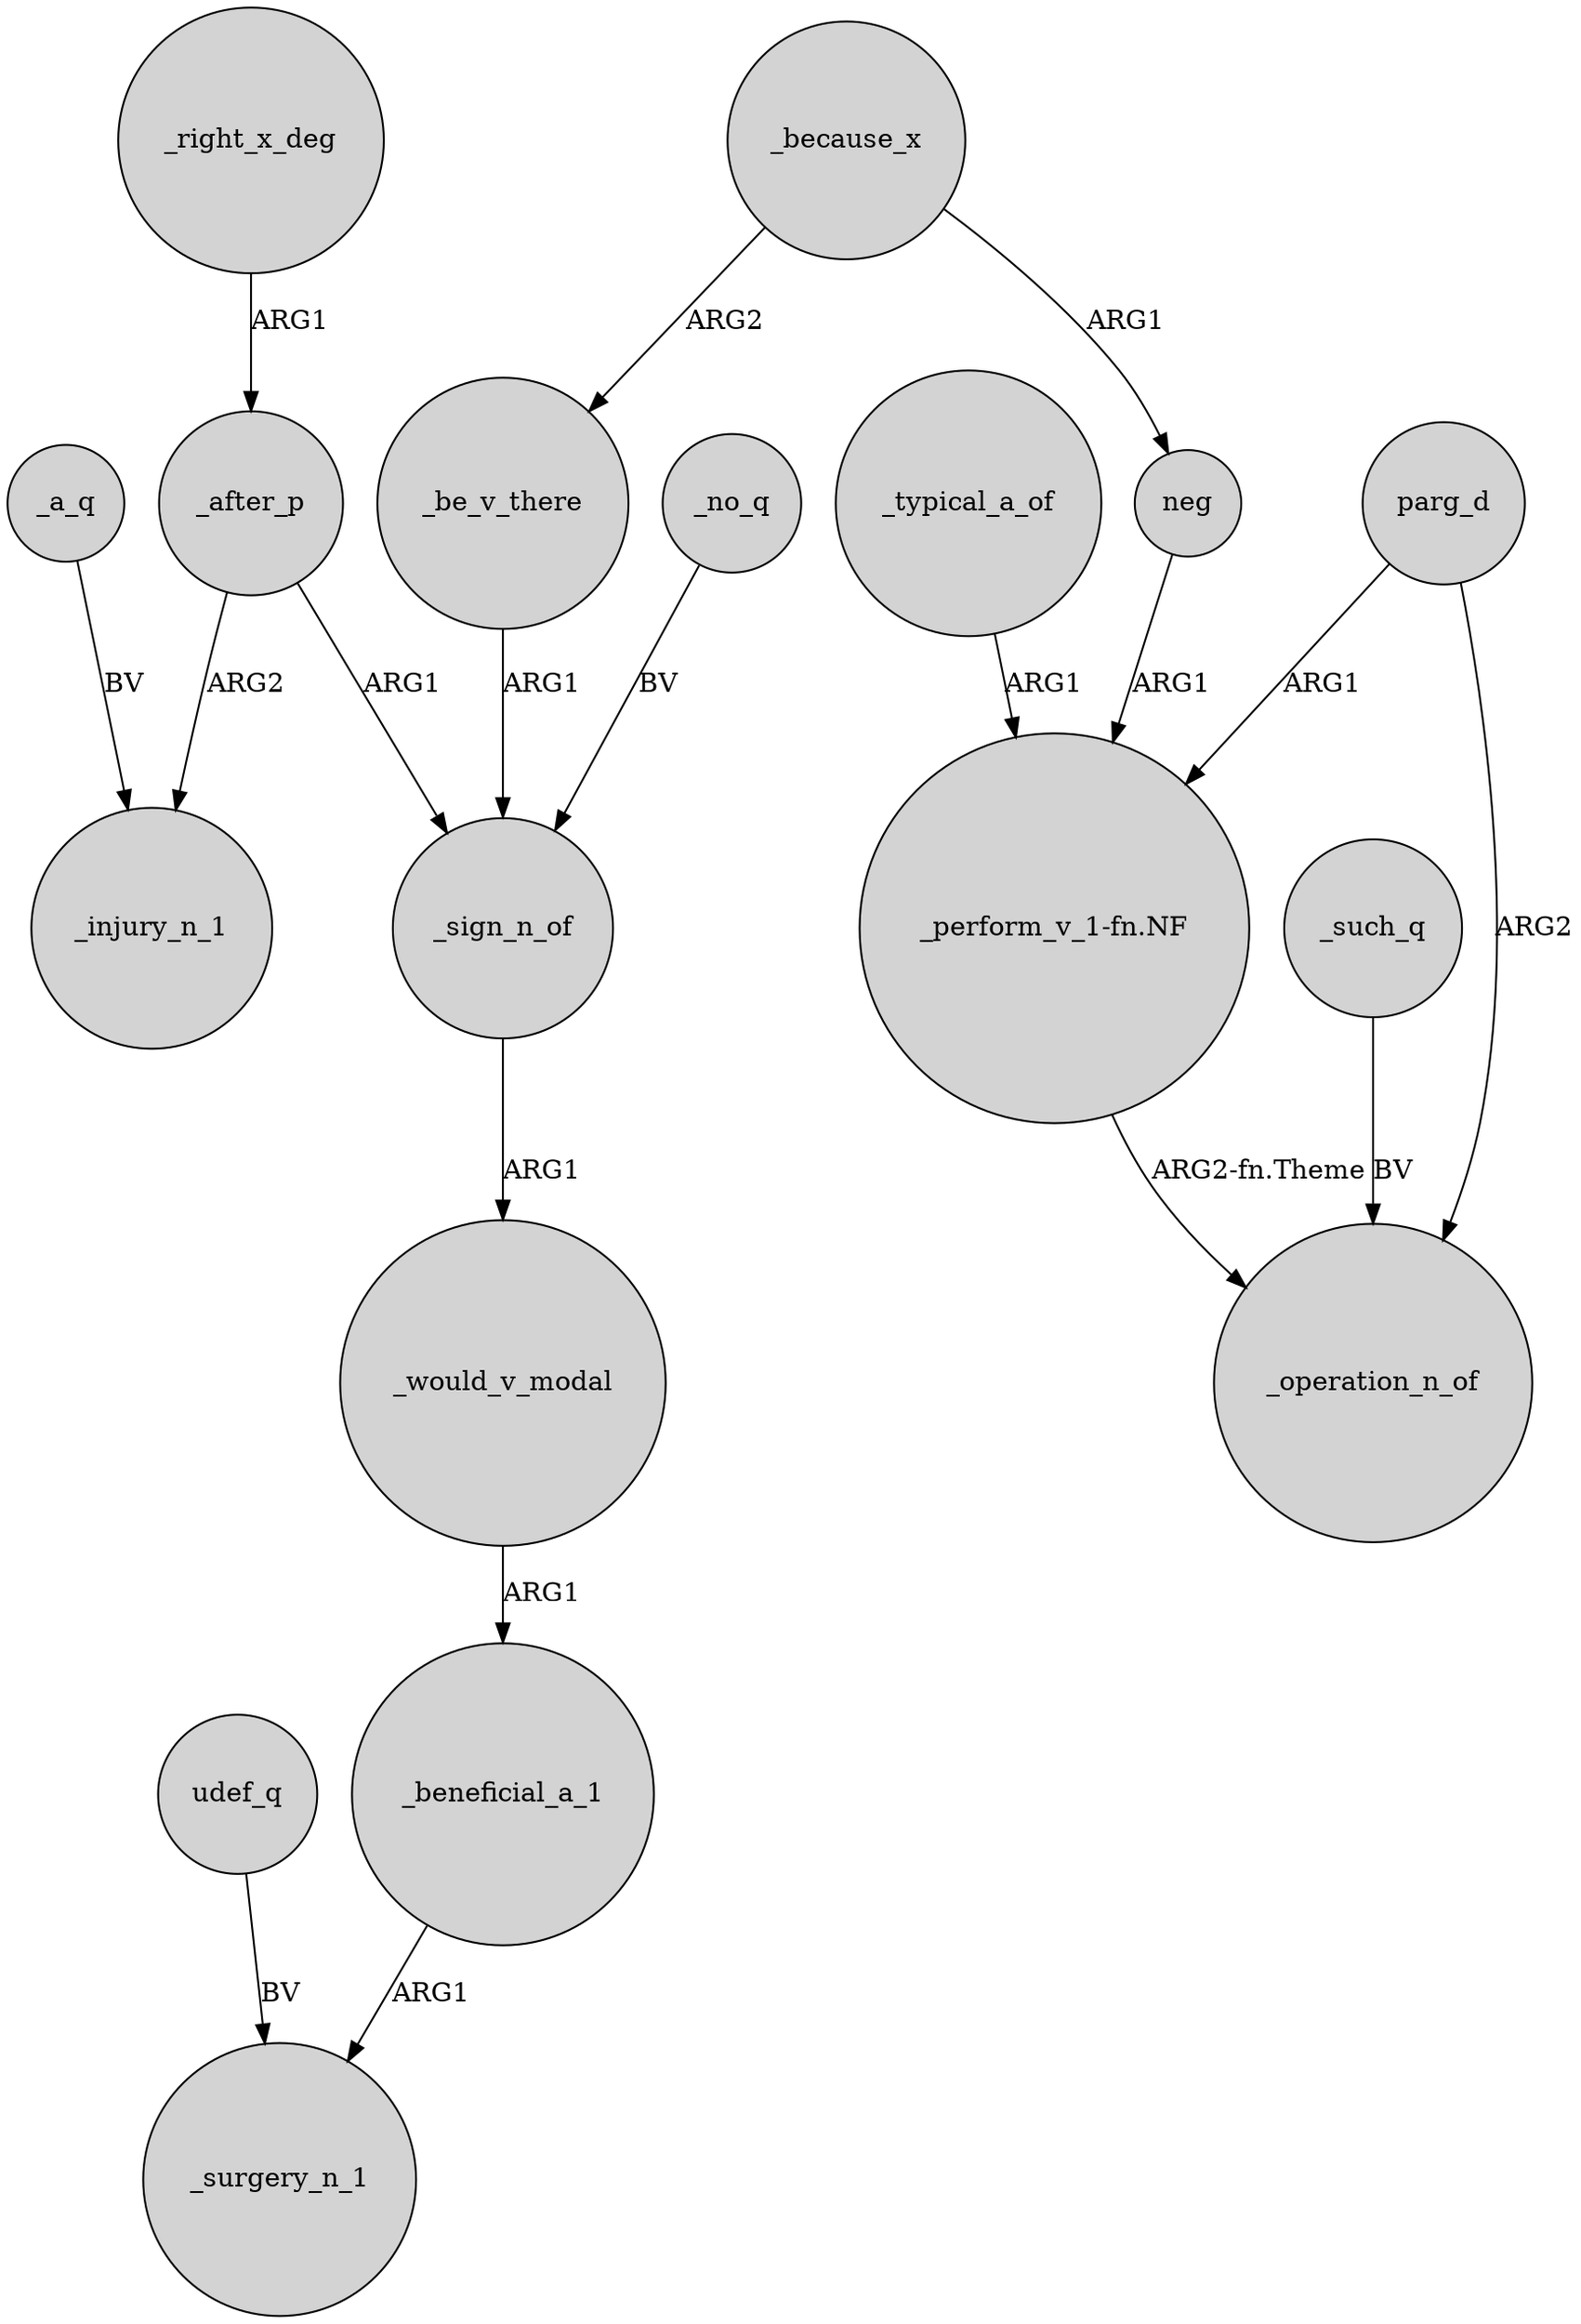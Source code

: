 digraph {
	node [shape=circle style=filled]
	_be_v_there -> _sign_n_of [label=ARG1]
	_after_p -> _sign_n_of [label=ARG1]
	"_perform_v_1-fn.NF" -> _operation_n_of [label="ARG2-fn.Theme"]
	parg_d -> _operation_n_of [label=ARG2]
	_a_q -> _injury_n_1 [label=BV]
	neg -> "_perform_v_1-fn.NF" [label=ARG1]
	_right_x_deg -> _after_p [label=ARG1]
	_because_x -> neg [label=ARG1]
	parg_d -> "_perform_v_1-fn.NF" [label=ARG1]
	udef_q -> _surgery_n_1 [label=BV]
	_after_p -> _injury_n_1 [label=ARG2]
	_typical_a_of -> "_perform_v_1-fn.NF" [label=ARG1]
	_such_q -> _operation_n_of [label=BV]
	_would_v_modal -> _beneficial_a_1 [label=ARG1]
	_no_q -> _sign_n_of [label=BV]
	_because_x -> _be_v_there [label=ARG2]
	_beneficial_a_1 -> _surgery_n_1 [label=ARG1]
	_sign_n_of -> _would_v_modal [label=ARG1]
}

